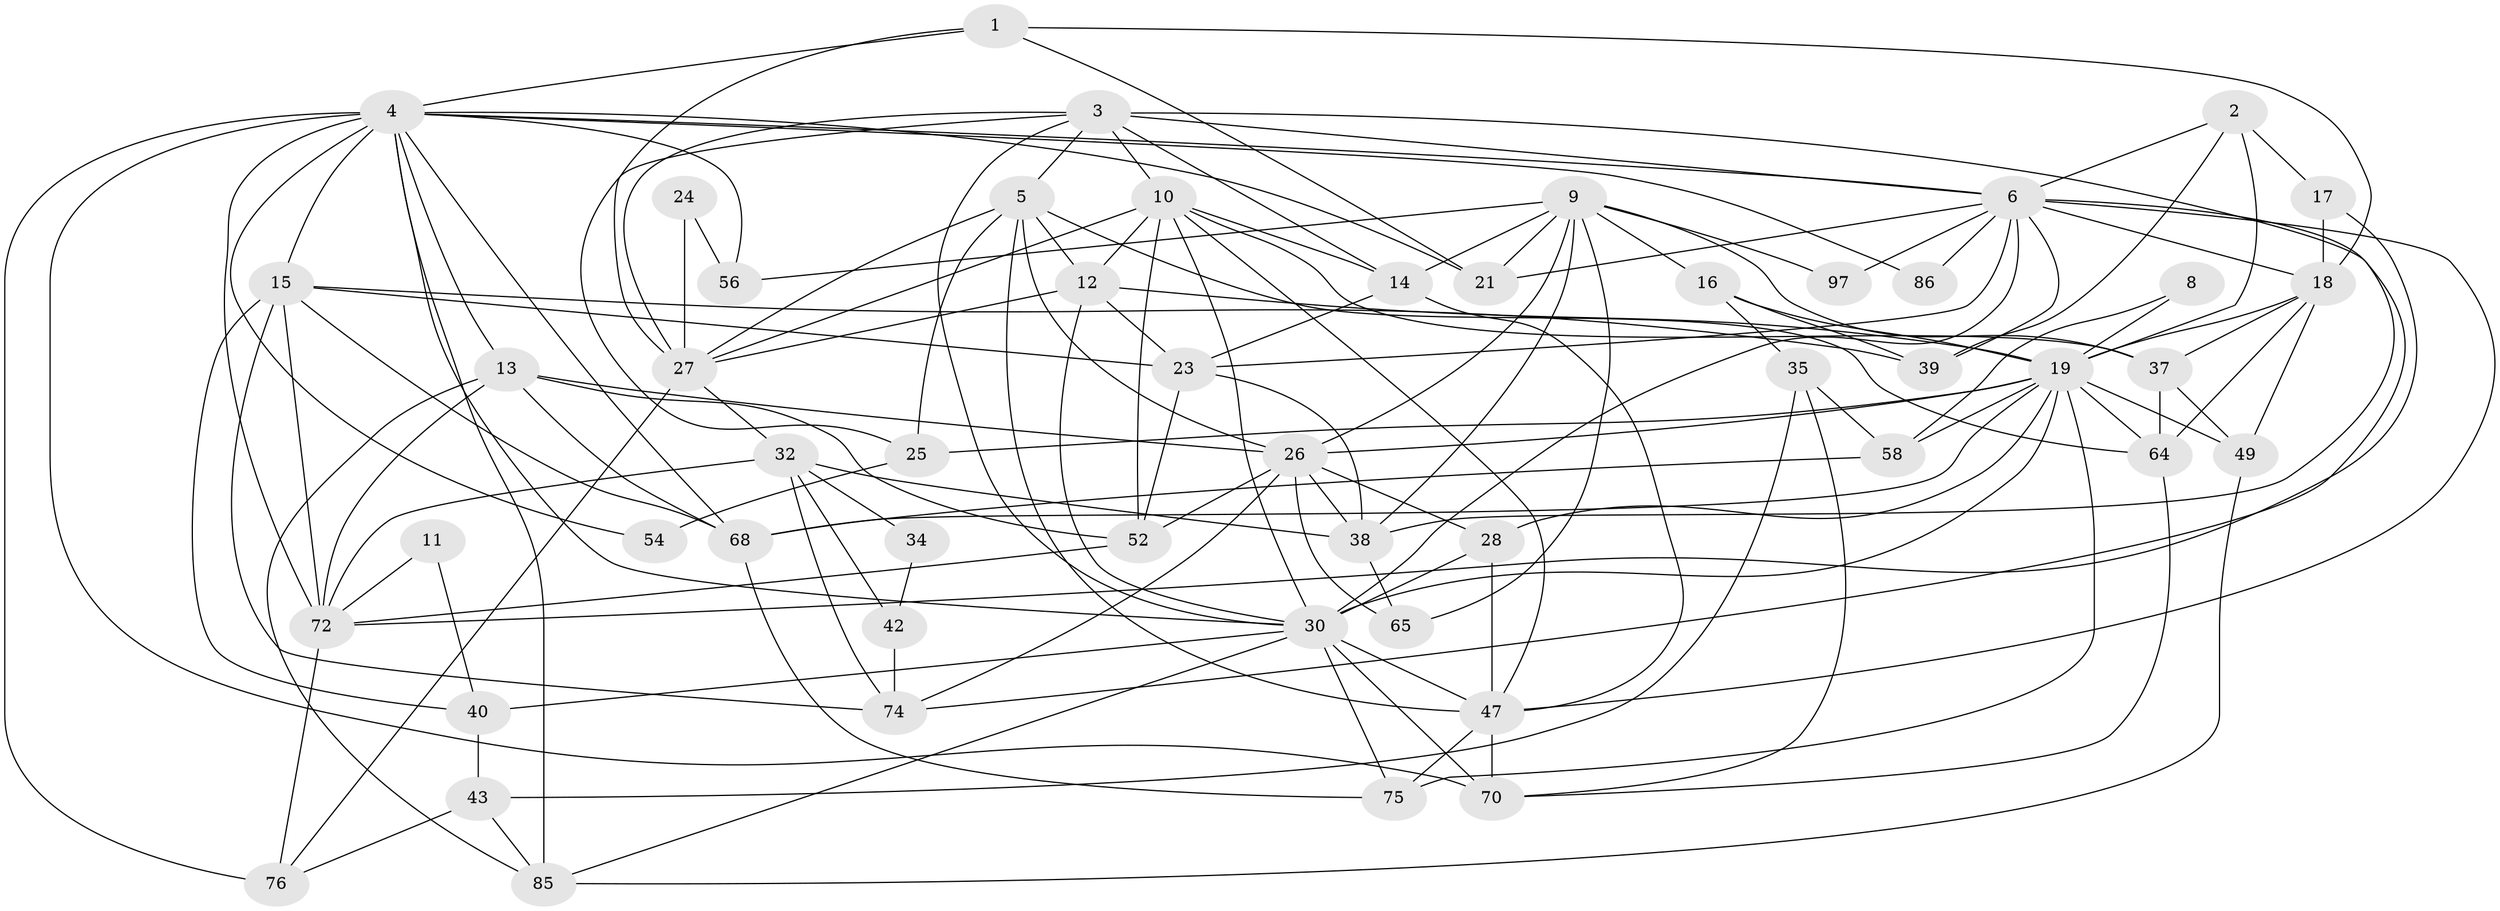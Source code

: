 // original degree distribution, {4: 0.21153846153846154, 3: 0.27884615384615385, 7: 0.028846153846153848, 6: 0.07692307692307693, 5: 0.22115384615384615, 2: 0.15384615384615385, 8: 0.019230769230769232, 9: 0.009615384615384616}
// Generated by graph-tools (version 1.1) at 2025/14/03/09/25 04:14:51]
// undirected, 52 vertices, 142 edges
graph export_dot {
graph [start="1"]
  node [color=gray90,style=filled];
  1 [super="+83"];
  2 [super="+20"];
  3 [super="+93+82"];
  4 [super="+45+46+51+48"];
  5 [super="+7"];
  6 [super="+102+60+41"];
  8;
  9 [super="+36"];
  10 [super="+104"];
  11;
  12 [super="+22+69"];
  13 [super="+103+44"];
  14 [super="+78"];
  15 [super="+73"];
  16 [super="+89"];
  17;
  18 [super="+100+29"];
  19 [super="+53"];
  21 [super="+61"];
  23;
  24;
  25;
  26 [super="+33+57"];
  27 [super="+31"];
  28;
  30 [super="+55+92"];
  32 [super="+67+50"];
  34;
  35;
  37 [super="+80"];
  38 [super="+90"];
  39 [super="+98"];
  40;
  42;
  43 [super="+101"];
  47 [super="+99"];
  49 [super="+66"];
  52;
  54;
  56;
  58;
  64 [super="+88"];
  65;
  68 [super="+94"];
  70 [super="+84"];
  72 [super="+77"];
  74 [super="+81"];
  75;
  76;
  85 [super="+87"];
  86;
  97;
  1 -- 27;
  1 -- 4;
  1 -- 21;
  1 -- 18;
  2 -- 39;
  2 -- 6;
  2 -- 17;
  2 -- 19;
  3 -- 25;
  3 -- 14;
  3 -- 6 [weight=2];
  3 -- 38;
  3 -- 10;
  3 -- 30;
  3 -- 5;
  3 -- 27 [weight=2];
  4 -- 70;
  4 -- 6;
  4 -- 86;
  4 -- 85 [weight=2];
  4 -- 21;
  4 -- 54;
  4 -- 72;
  4 -- 76;
  4 -- 15;
  4 -- 68;
  4 -- 56;
  4 -- 13;
  4 -- 30;
  5 -- 47;
  5 -- 26;
  5 -- 25;
  5 -- 64;
  5 -- 12;
  5 -- 27;
  6 -- 18 [weight=2];
  6 -- 86;
  6 -- 97;
  6 -- 21;
  6 -- 23;
  6 -- 30;
  6 -- 74;
  6 -- 47;
  6 -- 39;
  8 -- 58;
  8 -- 19;
  9 -- 56;
  9 -- 65;
  9 -- 97;
  9 -- 38;
  9 -- 14;
  9 -- 16;
  9 -- 26 [weight=2];
  9 -- 21;
  9 -- 37;
  10 -- 14;
  10 -- 52;
  10 -- 37;
  10 -- 30;
  10 -- 12;
  10 -- 27;
  10 -- 47;
  11 -- 40;
  11 -- 72;
  12 -- 23;
  12 -- 27;
  12 -- 30;
  12 -- 19;
  13 -- 85;
  13 -- 72 [weight=2];
  13 -- 68;
  13 -- 26;
  13 -- 52;
  14 -- 23;
  14 -- 47;
  15 -- 23;
  15 -- 68;
  15 -- 40;
  15 -- 39 [weight=2];
  15 -- 74;
  15 -- 72;
  16 -- 35;
  16 -- 39;
  16 -- 19;
  17 -- 18;
  17 -- 72;
  18 -- 49;
  18 -- 37;
  18 -- 19 [weight=2];
  18 -- 64;
  19 -- 75;
  19 -- 58;
  19 -- 64;
  19 -- 68 [weight=2];
  19 -- 49;
  19 -- 25;
  19 -- 26;
  19 -- 28 [weight=2];
  19 -- 30;
  23 -- 52;
  23 -- 38;
  24 -- 56;
  24 -- 27;
  25 -- 54;
  26 -- 65;
  26 -- 52;
  26 -- 74;
  26 -- 38;
  26 -- 28;
  27 -- 32;
  27 -- 76;
  28 -- 47;
  28 -- 30;
  30 -- 85;
  30 -- 70;
  30 -- 40;
  30 -- 75;
  30 -- 47;
  32 -- 38 [weight=2];
  32 -- 42;
  32 -- 34;
  32 -- 74;
  32 -- 72;
  34 -- 42;
  35 -- 58;
  35 -- 70;
  35 -- 43;
  37 -- 64;
  37 -- 49;
  38 -- 65;
  40 -- 43;
  42 -- 74;
  43 -- 76;
  43 -- 85;
  47 -- 75;
  47 -- 70;
  49 -- 85;
  52 -- 72;
  58 -- 68;
  64 -- 70;
  68 -- 75;
  72 -- 76;
}
